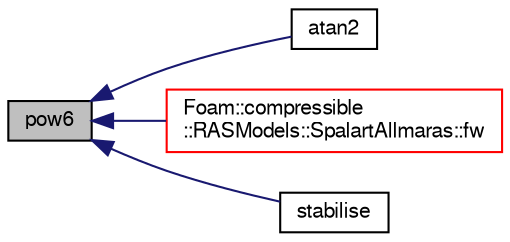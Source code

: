 digraph "pow6"
{
  bgcolor="transparent";
  edge [fontname="FreeSans",fontsize="10",labelfontname="FreeSans",labelfontsize="10"];
  node [fontname="FreeSans",fontsize="10",shape=record];
  rankdir="LR";
  Node34871 [label="pow6",height=0.2,width=0.4,color="black", fillcolor="grey75", style="filled", fontcolor="black"];
  Node34871 -> Node34872 [dir="back",color="midnightblue",fontsize="10",style="solid",fontname="FreeSans"];
  Node34872 [label="atan2",height=0.2,width=0.4,color="black",URL="$a21124.html#a9d45ac659e1f4191f75f0fe34ad7f596"];
  Node34871 -> Node34873 [dir="back",color="midnightblue",fontsize="10",style="solid",fontname="FreeSans"];
  Node34873 [label="Foam::compressible\l::RASModels::SpalartAllmaras::fw",height=0.2,width=0.4,color="red",URL="$a30770.html#a1a89e202067cd2b71d9036eb74f49a65"];
  Node34871 -> Node34876 [dir="back",color="midnightblue",fontsize="10",style="solid",fontname="FreeSans"];
  Node34876 [label="stabilise",height=0.2,width=0.4,color="black",URL="$a21124.html#a0f54b8f830b5ec7eb36ed5ccda6d7b1e"];
}
